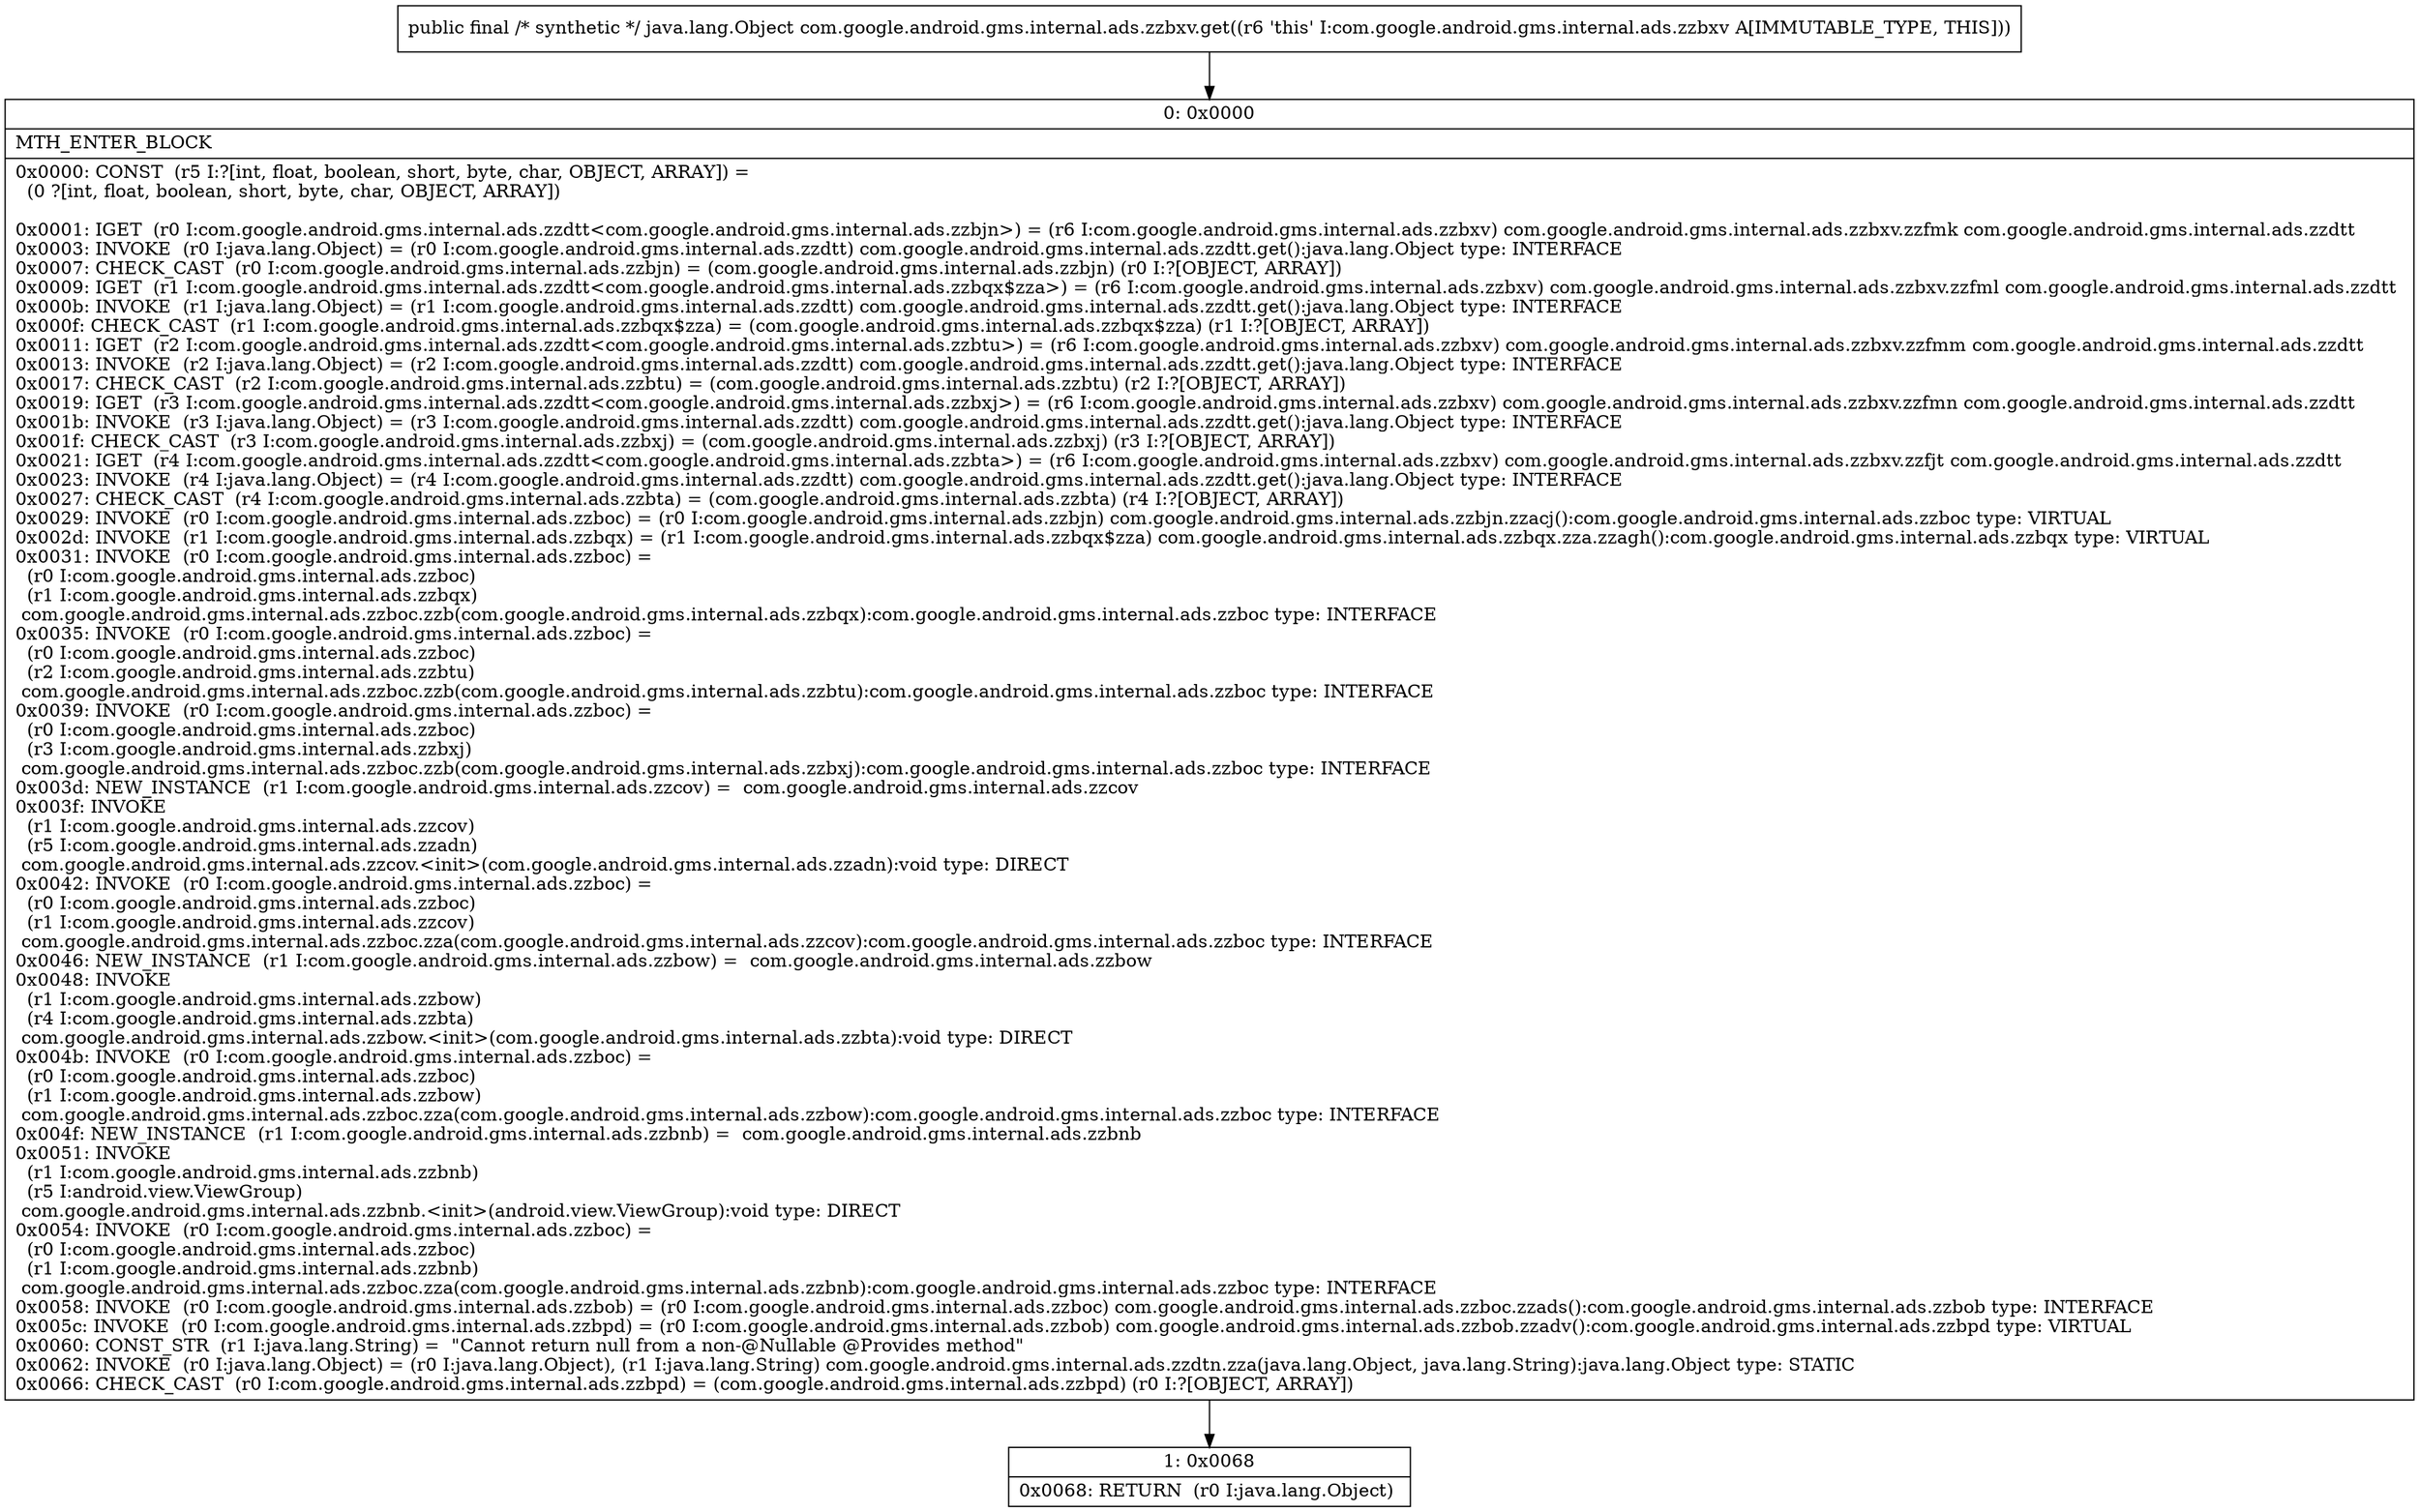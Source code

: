 digraph "CFG forcom.google.android.gms.internal.ads.zzbxv.get()Ljava\/lang\/Object;" {
Node_0 [shape=record,label="{0\:\ 0x0000|MTH_ENTER_BLOCK\l|0x0000: CONST  (r5 I:?[int, float, boolean, short, byte, char, OBJECT, ARRAY]) = \l  (0 ?[int, float, boolean, short, byte, char, OBJECT, ARRAY])\l \l0x0001: IGET  (r0 I:com.google.android.gms.internal.ads.zzdtt\<com.google.android.gms.internal.ads.zzbjn\>) = (r6 I:com.google.android.gms.internal.ads.zzbxv) com.google.android.gms.internal.ads.zzbxv.zzfmk com.google.android.gms.internal.ads.zzdtt \l0x0003: INVOKE  (r0 I:java.lang.Object) = (r0 I:com.google.android.gms.internal.ads.zzdtt) com.google.android.gms.internal.ads.zzdtt.get():java.lang.Object type: INTERFACE \l0x0007: CHECK_CAST  (r0 I:com.google.android.gms.internal.ads.zzbjn) = (com.google.android.gms.internal.ads.zzbjn) (r0 I:?[OBJECT, ARRAY]) \l0x0009: IGET  (r1 I:com.google.android.gms.internal.ads.zzdtt\<com.google.android.gms.internal.ads.zzbqx$zza\>) = (r6 I:com.google.android.gms.internal.ads.zzbxv) com.google.android.gms.internal.ads.zzbxv.zzfml com.google.android.gms.internal.ads.zzdtt \l0x000b: INVOKE  (r1 I:java.lang.Object) = (r1 I:com.google.android.gms.internal.ads.zzdtt) com.google.android.gms.internal.ads.zzdtt.get():java.lang.Object type: INTERFACE \l0x000f: CHECK_CAST  (r1 I:com.google.android.gms.internal.ads.zzbqx$zza) = (com.google.android.gms.internal.ads.zzbqx$zza) (r1 I:?[OBJECT, ARRAY]) \l0x0011: IGET  (r2 I:com.google.android.gms.internal.ads.zzdtt\<com.google.android.gms.internal.ads.zzbtu\>) = (r6 I:com.google.android.gms.internal.ads.zzbxv) com.google.android.gms.internal.ads.zzbxv.zzfmm com.google.android.gms.internal.ads.zzdtt \l0x0013: INVOKE  (r2 I:java.lang.Object) = (r2 I:com.google.android.gms.internal.ads.zzdtt) com.google.android.gms.internal.ads.zzdtt.get():java.lang.Object type: INTERFACE \l0x0017: CHECK_CAST  (r2 I:com.google.android.gms.internal.ads.zzbtu) = (com.google.android.gms.internal.ads.zzbtu) (r2 I:?[OBJECT, ARRAY]) \l0x0019: IGET  (r3 I:com.google.android.gms.internal.ads.zzdtt\<com.google.android.gms.internal.ads.zzbxj\>) = (r6 I:com.google.android.gms.internal.ads.zzbxv) com.google.android.gms.internal.ads.zzbxv.zzfmn com.google.android.gms.internal.ads.zzdtt \l0x001b: INVOKE  (r3 I:java.lang.Object) = (r3 I:com.google.android.gms.internal.ads.zzdtt) com.google.android.gms.internal.ads.zzdtt.get():java.lang.Object type: INTERFACE \l0x001f: CHECK_CAST  (r3 I:com.google.android.gms.internal.ads.zzbxj) = (com.google.android.gms.internal.ads.zzbxj) (r3 I:?[OBJECT, ARRAY]) \l0x0021: IGET  (r4 I:com.google.android.gms.internal.ads.zzdtt\<com.google.android.gms.internal.ads.zzbta\>) = (r6 I:com.google.android.gms.internal.ads.zzbxv) com.google.android.gms.internal.ads.zzbxv.zzfjt com.google.android.gms.internal.ads.zzdtt \l0x0023: INVOKE  (r4 I:java.lang.Object) = (r4 I:com.google.android.gms.internal.ads.zzdtt) com.google.android.gms.internal.ads.zzdtt.get():java.lang.Object type: INTERFACE \l0x0027: CHECK_CAST  (r4 I:com.google.android.gms.internal.ads.zzbta) = (com.google.android.gms.internal.ads.zzbta) (r4 I:?[OBJECT, ARRAY]) \l0x0029: INVOKE  (r0 I:com.google.android.gms.internal.ads.zzboc) = (r0 I:com.google.android.gms.internal.ads.zzbjn) com.google.android.gms.internal.ads.zzbjn.zzacj():com.google.android.gms.internal.ads.zzboc type: VIRTUAL \l0x002d: INVOKE  (r1 I:com.google.android.gms.internal.ads.zzbqx) = (r1 I:com.google.android.gms.internal.ads.zzbqx$zza) com.google.android.gms.internal.ads.zzbqx.zza.zzagh():com.google.android.gms.internal.ads.zzbqx type: VIRTUAL \l0x0031: INVOKE  (r0 I:com.google.android.gms.internal.ads.zzboc) = \l  (r0 I:com.google.android.gms.internal.ads.zzboc)\l  (r1 I:com.google.android.gms.internal.ads.zzbqx)\l com.google.android.gms.internal.ads.zzboc.zzb(com.google.android.gms.internal.ads.zzbqx):com.google.android.gms.internal.ads.zzboc type: INTERFACE \l0x0035: INVOKE  (r0 I:com.google.android.gms.internal.ads.zzboc) = \l  (r0 I:com.google.android.gms.internal.ads.zzboc)\l  (r2 I:com.google.android.gms.internal.ads.zzbtu)\l com.google.android.gms.internal.ads.zzboc.zzb(com.google.android.gms.internal.ads.zzbtu):com.google.android.gms.internal.ads.zzboc type: INTERFACE \l0x0039: INVOKE  (r0 I:com.google.android.gms.internal.ads.zzboc) = \l  (r0 I:com.google.android.gms.internal.ads.zzboc)\l  (r3 I:com.google.android.gms.internal.ads.zzbxj)\l com.google.android.gms.internal.ads.zzboc.zzb(com.google.android.gms.internal.ads.zzbxj):com.google.android.gms.internal.ads.zzboc type: INTERFACE \l0x003d: NEW_INSTANCE  (r1 I:com.google.android.gms.internal.ads.zzcov) =  com.google.android.gms.internal.ads.zzcov \l0x003f: INVOKE  \l  (r1 I:com.google.android.gms.internal.ads.zzcov)\l  (r5 I:com.google.android.gms.internal.ads.zzadn)\l com.google.android.gms.internal.ads.zzcov.\<init\>(com.google.android.gms.internal.ads.zzadn):void type: DIRECT \l0x0042: INVOKE  (r0 I:com.google.android.gms.internal.ads.zzboc) = \l  (r0 I:com.google.android.gms.internal.ads.zzboc)\l  (r1 I:com.google.android.gms.internal.ads.zzcov)\l com.google.android.gms.internal.ads.zzboc.zza(com.google.android.gms.internal.ads.zzcov):com.google.android.gms.internal.ads.zzboc type: INTERFACE \l0x0046: NEW_INSTANCE  (r1 I:com.google.android.gms.internal.ads.zzbow) =  com.google.android.gms.internal.ads.zzbow \l0x0048: INVOKE  \l  (r1 I:com.google.android.gms.internal.ads.zzbow)\l  (r4 I:com.google.android.gms.internal.ads.zzbta)\l com.google.android.gms.internal.ads.zzbow.\<init\>(com.google.android.gms.internal.ads.zzbta):void type: DIRECT \l0x004b: INVOKE  (r0 I:com.google.android.gms.internal.ads.zzboc) = \l  (r0 I:com.google.android.gms.internal.ads.zzboc)\l  (r1 I:com.google.android.gms.internal.ads.zzbow)\l com.google.android.gms.internal.ads.zzboc.zza(com.google.android.gms.internal.ads.zzbow):com.google.android.gms.internal.ads.zzboc type: INTERFACE \l0x004f: NEW_INSTANCE  (r1 I:com.google.android.gms.internal.ads.zzbnb) =  com.google.android.gms.internal.ads.zzbnb \l0x0051: INVOKE  \l  (r1 I:com.google.android.gms.internal.ads.zzbnb)\l  (r5 I:android.view.ViewGroup)\l com.google.android.gms.internal.ads.zzbnb.\<init\>(android.view.ViewGroup):void type: DIRECT \l0x0054: INVOKE  (r0 I:com.google.android.gms.internal.ads.zzboc) = \l  (r0 I:com.google.android.gms.internal.ads.zzboc)\l  (r1 I:com.google.android.gms.internal.ads.zzbnb)\l com.google.android.gms.internal.ads.zzboc.zza(com.google.android.gms.internal.ads.zzbnb):com.google.android.gms.internal.ads.zzboc type: INTERFACE \l0x0058: INVOKE  (r0 I:com.google.android.gms.internal.ads.zzbob) = (r0 I:com.google.android.gms.internal.ads.zzboc) com.google.android.gms.internal.ads.zzboc.zzads():com.google.android.gms.internal.ads.zzbob type: INTERFACE \l0x005c: INVOKE  (r0 I:com.google.android.gms.internal.ads.zzbpd) = (r0 I:com.google.android.gms.internal.ads.zzbob) com.google.android.gms.internal.ads.zzbob.zzadv():com.google.android.gms.internal.ads.zzbpd type: VIRTUAL \l0x0060: CONST_STR  (r1 I:java.lang.String) =  \"Cannot return null from a non\-@Nullable @Provides method\" \l0x0062: INVOKE  (r0 I:java.lang.Object) = (r0 I:java.lang.Object), (r1 I:java.lang.String) com.google.android.gms.internal.ads.zzdtn.zza(java.lang.Object, java.lang.String):java.lang.Object type: STATIC \l0x0066: CHECK_CAST  (r0 I:com.google.android.gms.internal.ads.zzbpd) = (com.google.android.gms.internal.ads.zzbpd) (r0 I:?[OBJECT, ARRAY]) \l}"];
Node_1 [shape=record,label="{1\:\ 0x0068|0x0068: RETURN  (r0 I:java.lang.Object) \l}"];
MethodNode[shape=record,label="{public final \/* synthetic *\/ java.lang.Object com.google.android.gms.internal.ads.zzbxv.get((r6 'this' I:com.google.android.gms.internal.ads.zzbxv A[IMMUTABLE_TYPE, THIS])) }"];
MethodNode -> Node_0;
Node_0 -> Node_1;
}

